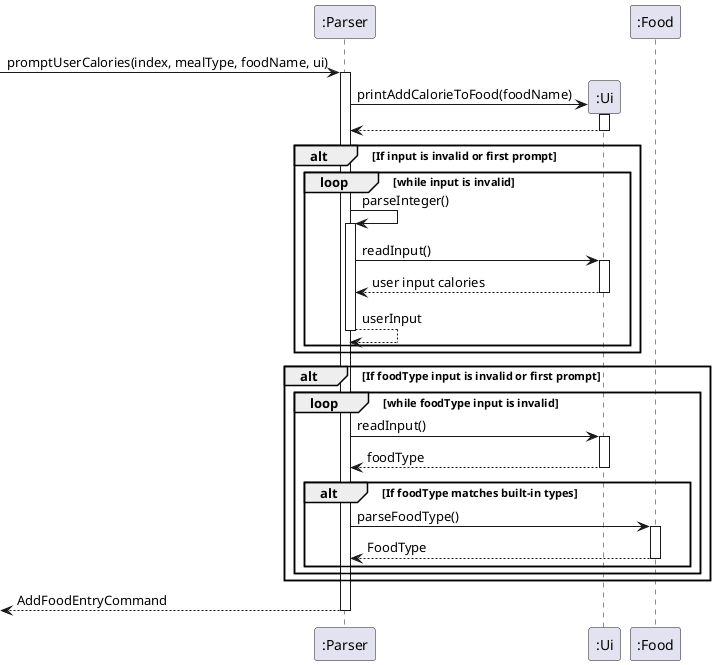 @startuml
'https://plantuml.com/sequence-diagram


-> ":Parser": promptUserCalories(index, mealType, foodName, ui)
activate ":Parser"

create ":Ui"
":Parser" -> ":Ui": printAddCalorieToFood(foodName)
activate ":Ui"
return

alt If input is invalid or first prompt
    loop while input is invalid
        ":Parser" -> ":Parser": parseInteger()
        activate ":Parser"
            ":Parser" -> ":Ui": readInput()
            activate ":Ui"
            return user input calories

        return userInput
    end

end

alt If foodType input is invalid or first prompt
    loop while foodType input is invalid
            ":Parser" -> ":Ui": readInput()
            activate ":Ui"
            return foodType

      alt If foodType matches built-in types
            ":Parser" -> ":Food": parseFoodType()
            activate ":Food"
            return FoodType
        end

    end

end

return AddFoodEntryCommand

@enduml